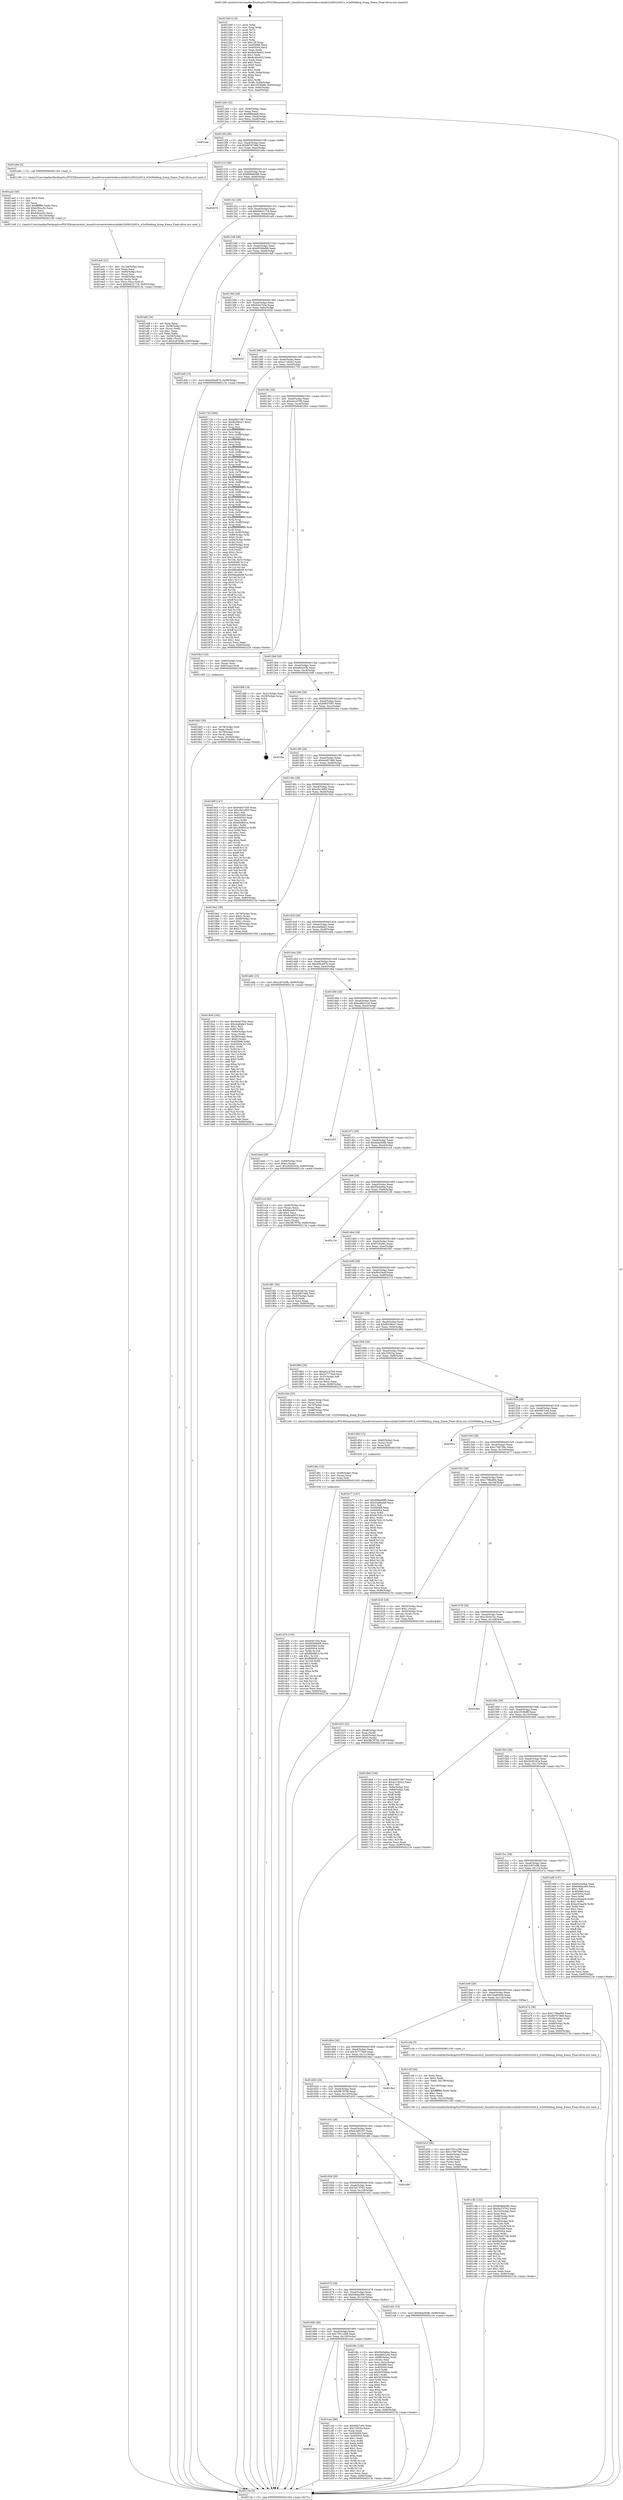 digraph "0x401260" {
  label = "0x401260 (/mnt/c/Users/mathe/Desktop/tcc/POCII/binaries/extr_linuxdriversnetwirelessralinkrt2x00rt2x00.h_rt2x00debug_dump_frame_Final-ollvm.out::main(0))"
  labelloc = "t"
  node[shape=record]

  Entry [label="",width=0.3,height=0.3,shape=circle,fillcolor=black,style=filled]
  "0x4012d4" [label="{
     0x4012d4 [32]\l
     | [instrs]\l
     &nbsp;&nbsp;0x4012d4 \<+6\>: mov -0x90(%rbp),%eax\l
     &nbsp;&nbsp;0x4012da \<+2\>: mov %eax,%ecx\l
     &nbsp;&nbsp;0x4012dc \<+6\>: sub $0x8f8edddf,%ecx\l
     &nbsp;&nbsp;0x4012e2 \<+6\>: mov %eax,-0xa4(%rbp)\l
     &nbsp;&nbsp;0x4012e8 \<+6\>: mov %ecx,-0xa8(%rbp)\l
     &nbsp;&nbsp;0x4012ee \<+6\>: je 0000000000401eae \<main+0xc4e\>\l
  }"]
  "0x401eae" [label="{
     0x401eae\l
  }", style=dashed]
  "0x4012f4" [label="{
     0x4012f4 [28]\l
     | [instrs]\l
     &nbsp;&nbsp;0x4012f4 \<+5\>: jmp 00000000004012f9 \<main+0x99\>\l
     &nbsp;&nbsp;0x4012f9 \<+6\>: mov -0xa4(%rbp),%eax\l
     &nbsp;&nbsp;0x4012ff \<+5\>: sub $0x90767d69,%eax\l
     &nbsp;&nbsp;0x401304 \<+6\>: mov %eax,-0xac(%rbp)\l
     &nbsp;&nbsp;0x40130a \<+6\>: je 0000000000401a9e \<main+0x83e\>\l
  }"]
  Exit [label="",width=0.3,height=0.3,shape=circle,fillcolor=black,style=filled,peripheries=2]
  "0x401a9e" [label="{
     0x401a9e [5]\l
     | [instrs]\l
     &nbsp;&nbsp;0x401a9e \<+5\>: call 0000000000401160 \<next_i\>\l
     | [calls]\l
     &nbsp;&nbsp;0x401160 \{1\} (/mnt/c/Users/mathe/Desktop/tcc/POCII/binaries/extr_linuxdriversnetwirelessralinkrt2x00rt2x00.h_rt2x00debug_dump_frame_Final-ollvm.out::next_i)\l
  }"]
  "0x401310" [label="{
     0x401310 [28]\l
     | [instrs]\l
     &nbsp;&nbsp;0x401310 \<+5\>: jmp 0000000000401315 \<main+0xb5\>\l
     &nbsp;&nbsp;0x401315 \<+6\>: mov -0xa4(%rbp),%eax\l
     &nbsp;&nbsp;0x40131b \<+5\>: sub $0x908e6089,%eax\l
     &nbsp;&nbsp;0x401320 \<+6\>: mov %eax,-0xb0(%rbp)\l
     &nbsp;&nbsp;0x401326 \<+6\>: je 0000000000402076 \<main+0xe16\>\l
  }"]
  "0x401d7b" [label="{
     0x401d7b [100]\l
     | [instrs]\l
     &nbsp;&nbsp;0x401d7b \<+5\>: mov $0x65b7c64,%esi\l
     &nbsp;&nbsp;0x401d80 \<+5\>: mov $0x95566d06,%ecx\l
     &nbsp;&nbsp;0x401d85 \<+8\>: mov 0x405068,%r8d\l
     &nbsp;&nbsp;0x401d8d \<+8\>: mov 0x405054,%r9d\l
     &nbsp;&nbsp;0x401d95 \<+3\>: mov %r8d,%r10d\l
     &nbsp;&nbsp;0x401d98 \<+7\>: sub $0xf6668f1a,%r10d\l
     &nbsp;&nbsp;0x401d9f \<+4\>: sub $0x1,%r10d\l
     &nbsp;&nbsp;0x401da3 \<+7\>: add $0xf6668f1a,%r10d\l
     &nbsp;&nbsp;0x401daa \<+4\>: imul %r10d,%r8d\l
     &nbsp;&nbsp;0x401dae \<+4\>: and $0x1,%r8d\l
     &nbsp;&nbsp;0x401db2 \<+4\>: cmp $0x0,%r8d\l
     &nbsp;&nbsp;0x401db6 \<+4\>: sete %r11b\l
     &nbsp;&nbsp;0x401dba \<+4\>: cmp $0xa,%r9d\l
     &nbsp;&nbsp;0x401dbe \<+3\>: setl %bl\l
     &nbsp;&nbsp;0x401dc1 \<+3\>: mov %r11b,%r14b\l
     &nbsp;&nbsp;0x401dc4 \<+3\>: and %bl,%r14b\l
     &nbsp;&nbsp;0x401dc7 \<+3\>: xor %bl,%r11b\l
     &nbsp;&nbsp;0x401dca \<+3\>: or %r11b,%r14b\l
     &nbsp;&nbsp;0x401dcd \<+4\>: test $0x1,%r14b\l
     &nbsp;&nbsp;0x401dd1 \<+3\>: cmovne %ecx,%esi\l
     &nbsp;&nbsp;0x401dd4 \<+6\>: mov %esi,-0x90(%rbp)\l
     &nbsp;&nbsp;0x401dda \<+5\>: jmp 000000000040213e \<main+0xede\>\l
  }"]
  "0x402076" [label="{
     0x402076\l
  }", style=dashed]
  "0x40132c" [label="{
     0x40132c [28]\l
     | [instrs]\l
     &nbsp;&nbsp;0x40132c \<+5\>: jmp 0000000000401331 \<main+0xd1\>\l
     &nbsp;&nbsp;0x401331 \<+6\>: mov -0xa4(%rbp),%eax\l
     &nbsp;&nbsp;0x401337 \<+5\>: sub $0x94631716,%eax\l
     &nbsp;&nbsp;0x40133c \<+6\>: mov %eax,-0xb4(%rbp)\l
     &nbsp;&nbsp;0x401342 \<+6\>: je 0000000000401af4 \<main+0x894\>\l
  }"]
  "0x401d6c" [label="{
     0x401d6c [15]\l
     | [instrs]\l
     &nbsp;&nbsp;0x401d6c \<+4\>: mov -0x48(%rbp),%rax\l
     &nbsp;&nbsp;0x401d70 \<+3\>: mov (%rax),%rax\l
     &nbsp;&nbsp;0x401d73 \<+3\>: mov %rax,%rdi\l
     &nbsp;&nbsp;0x401d76 \<+5\>: call 0000000000401030 \<free@plt\>\l
     | [calls]\l
     &nbsp;&nbsp;0x401030 \{1\} (unknown)\l
  }"]
  "0x401af4" [label="{
     0x401af4 [34]\l
     | [instrs]\l
     &nbsp;&nbsp;0x401af4 \<+2\>: xor %eax,%eax\l
     &nbsp;&nbsp;0x401af6 \<+4\>: mov -0x58(%rbp),%rcx\l
     &nbsp;&nbsp;0x401afa \<+2\>: mov (%rcx),%edx\l
     &nbsp;&nbsp;0x401afc \<+3\>: sub $0x1,%eax\l
     &nbsp;&nbsp;0x401aff \<+2\>: sub %eax,%edx\l
     &nbsp;&nbsp;0x401b01 \<+4\>: mov -0x58(%rbp),%rcx\l
     &nbsp;&nbsp;0x401b05 \<+2\>: mov %edx,(%rcx)\l
     &nbsp;&nbsp;0x401b07 \<+10\>: movl $0x2c87e5fb,-0x90(%rbp)\l
     &nbsp;&nbsp;0x401b11 \<+5\>: jmp 000000000040213e \<main+0xede\>\l
  }"]
  "0x401348" [label="{
     0x401348 [28]\l
     | [instrs]\l
     &nbsp;&nbsp;0x401348 \<+5\>: jmp 000000000040134d \<main+0xed\>\l
     &nbsp;&nbsp;0x40134d \<+6\>: mov -0xa4(%rbp),%eax\l
     &nbsp;&nbsp;0x401353 \<+5\>: sub $0x95566d06,%eax\l
     &nbsp;&nbsp;0x401358 \<+6\>: mov %eax,-0xb8(%rbp)\l
     &nbsp;&nbsp;0x40135e \<+6\>: je 0000000000401ddf \<main+0xb7f\>\l
  }"]
  "0x401d5d" [label="{
     0x401d5d [15]\l
     | [instrs]\l
     &nbsp;&nbsp;0x401d5d \<+4\>: mov -0x60(%rbp),%rax\l
     &nbsp;&nbsp;0x401d61 \<+3\>: mov (%rax),%rax\l
     &nbsp;&nbsp;0x401d64 \<+3\>: mov %rax,%rdi\l
     &nbsp;&nbsp;0x401d67 \<+5\>: call 0000000000401030 \<free@plt\>\l
     | [calls]\l
     &nbsp;&nbsp;0x401030 \{1\} (unknown)\l
  }"]
  "0x401ddf" [label="{
     0x401ddf [15]\l
     | [instrs]\l
     &nbsp;&nbsp;0x401ddf \<+10\>: movl $0xe09ce87b,-0x90(%rbp)\l
     &nbsp;&nbsp;0x401de9 \<+5\>: jmp 000000000040213e \<main+0xede\>\l
  }"]
  "0x401364" [label="{
     0x401364 [28]\l
     | [instrs]\l
     &nbsp;&nbsp;0x401364 \<+5\>: jmp 0000000000401369 \<main+0x109\>\l
     &nbsp;&nbsp;0x401369 \<+6\>: mov -0xa4(%rbp),%eax\l
     &nbsp;&nbsp;0x40136f \<+5\>: sub $0x9cbe703e,%eax\l
     &nbsp;&nbsp;0x401374 \<+6\>: mov %eax,-0xbc(%rbp)\l
     &nbsp;&nbsp;0x40137a \<+6\>: je 000000000040202f \<main+0xdcf\>\l
  }"]
  "0x4016ac" [label="{
     0x4016ac\l
  }", style=dashed]
  "0x40202f" [label="{
     0x40202f\l
  }", style=dashed]
  "0x401380" [label="{
     0x401380 [28]\l
     | [instrs]\l
     &nbsp;&nbsp;0x401380 \<+5\>: jmp 0000000000401385 \<main+0x125\>\l
     &nbsp;&nbsp;0x401385 \<+6\>: mov -0xa4(%rbp),%eax\l
     &nbsp;&nbsp;0x40138b \<+5\>: sub $0xa114f2a2,%eax\l
     &nbsp;&nbsp;0x401390 \<+6\>: mov %eax,-0xc0(%rbp)\l
     &nbsp;&nbsp;0x401396 \<+6\>: je 0000000000401720 \<main+0x4c0\>\l
  }"]
  "0x401cee" [label="{
     0x401cee [86]\l
     | [instrs]\l
     &nbsp;&nbsp;0x401cee \<+5\>: mov $0x65b7c64,%eax\l
     &nbsp;&nbsp;0x401cf3 \<+5\>: mov $0x75925a,%ecx\l
     &nbsp;&nbsp;0x401cf8 \<+2\>: xor %edx,%edx\l
     &nbsp;&nbsp;0x401cfa \<+7\>: mov 0x405068,%esi\l
     &nbsp;&nbsp;0x401d01 \<+7\>: mov 0x405054,%edi\l
     &nbsp;&nbsp;0x401d08 \<+3\>: sub $0x1,%edx\l
     &nbsp;&nbsp;0x401d0b \<+3\>: mov %esi,%r8d\l
     &nbsp;&nbsp;0x401d0e \<+3\>: add %edx,%r8d\l
     &nbsp;&nbsp;0x401d11 \<+4\>: imul %r8d,%esi\l
     &nbsp;&nbsp;0x401d15 \<+3\>: and $0x1,%esi\l
     &nbsp;&nbsp;0x401d18 \<+3\>: cmp $0x0,%esi\l
     &nbsp;&nbsp;0x401d1b \<+4\>: sete %r9b\l
     &nbsp;&nbsp;0x401d1f \<+3\>: cmp $0xa,%edi\l
     &nbsp;&nbsp;0x401d22 \<+4\>: setl %r10b\l
     &nbsp;&nbsp;0x401d26 \<+3\>: mov %r9b,%r11b\l
     &nbsp;&nbsp;0x401d29 \<+3\>: and %r10b,%r11b\l
     &nbsp;&nbsp;0x401d2c \<+3\>: xor %r10b,%r9b\l
     &nbsp;&nbsp;0x401d2f \<+3\>: or %r9b,%r11b\l
     &nbsp;&nbsp;0x401d32 \<+4\>: test $0x1,%r11b\l
     &nbsp;&nbsp;0x401d36 \<+3\>: cmovne %ecx,%eax\l
     &nbsp;&nbsp;0x401d39 \<+6\>: mov %eax,-0x90(%rbp)\l
     &nbsp;&nbsp;0x401d3f \<+5\>: jmp 000000000040213e \<main+0xede\>\l
  }"]
  "0x401720" [label="{
     0x401720 [356]\l
     | [instrs]\l
     &nbsp;&nbsp;0x401720 \<+5\>: mov $0xb8837087,%eax\l
     &nbsp;&nbsp;0x401725 \<+5\>: mov $0xfb209ce7,%ecx\l
     &nbsp;&nbsp;0x40172a \<+2\>: mov $0x1,%dl\l
     &nbsp;&nbsp;0x40172c \<+3\>: mov %rsp,%rsi\l
     &nbsp;&nbsp;0x40172f \<+4\>: add $0xfffffffffffffff0,%rsi\l
     &nbsp;&nbsp;0x401733 \<+3\>: mov %rsi,%rsp\l
     &nbsp;&nbsp;0x401736 \<+7\>: mov %rsi,-0x88(%rbp)\l
     &nbsp;&nbsp;0x40173d \<+3\>: mov %rsp,%rsi\l
     &nbsp;&nbsp;0x401740 \<+4\>: add $0xfffffffffffffff0,%rsi\l
     &nbsp;&nbsp;0x401744 \<+3\>: mov %rsi,%rsp\l
     &nbsp;&nbsp;0x401747 \<+3\>: mov %rsp,%rdi\l
     &nbsp;&nbsp;0x40174a \<+4\>: add $0xfffffffffffffff0,%rdi\l
     &nbsp;&nbsp;0x40174e \<+3\>: mov %rdi,%rsp\l
     &nbsp;&nbsp;0x401751 \<+4\>: mov %rdi,-0x80(%rbp)\l
     &nbsp;&nbsp;0x401755 \<+3\>: mov %rsp,%rdi\l
     &nbsp;&nbsp;0x401758 \<+4\>: add $0xfffffffffffffff0,%rdi\l
     &nbsp;&nbsp;0x40175c \<+3\>: mov %rdi,%rsp\l
     &nbsp;&nbsp;0x40175f \<+4\>: mov %rdi,-0x78(%rbp)\l
     &nbsp;&nbsp;0x401763 \<+3\>: mov %rsp,%rdi\l
     &nbsp;&nbsp;0x401766 \<+4\>: add $0xfffffffffffffff0,%rdi\l
     &nbsp;&nbsp;0x40176a \<+3\>: mov %rdi,%rsp\l
     &nbsp;&nbsp;0x40176d \<+4\>: mov %rdi,-0x70(%rbp)\l
     &nbsp;&nbsp;0x401771 \<+3\>: mov %rsp,%rdi\l
     &nbsp;&nbsp;0x401774 \<+4\>: add $0xfffffffffffffff0,%rdi\l
     &nbsp;&nbsp;0x401778 \<+3\>: mov %rdi,%rsp\l
     &nbsp;&nbsp;0x40177b \<+4\>: mov %rdi,-0x68(%rbp)\l
     &nbsp;&nbsp;0x40177f \<+3\>: mov %rsp,%rdi\l
     &nbsp;&nbsp;0x401782 \<+4\>: add $0xfffffffffffffff0,%rdi\l
     &nbsp;&nbsp;0x401786 \<+3\>: mov %rdi,%rsp\l
     &nbsp;&nbsp;0x401789 \<+4\>: mov %rdi,-0x60(%rbp)\l
     &nbsp;&nbsp;0x40178d \<+3\>: mov %rsp,%rdi\l
     &nbsp;&nbsp;0x401790 \<+4\>: add $0xfffffffffffffff0,%rdi\l
     &nbsp;&nbsp;0x401794 \<+3\>: mov %rdi,%rsp\l
     &nbsp;&nbsp;0x401797 \<+4\>: mov %rdi,-0x58(%rbp)\l
     &nbsp;&nbsp;0x40179b \<+3\>: mov %rsp,%rdi\l
     &nbsp;&nbsp;0x40179e \<+4\>: add $0xfffffffffffffff0,%rdi\l
     &nbsp;&nbsp;0x4017a2 \<+3\>: mov %rdi,%rsp\l
     &nbsp;&nbsp;0x4017a5 \<+4\>: mov %rdi,-0x50(%rbp)\l
     &nbsp;&nbsp;0x4017a9 \<+3\>: mov %rsp,%rdi\l
     &nbsp;&nbsp;0x4017ac \<+4\>: add $0xfffffffffffffff0,%rdi\l
     &nbsp;&nbsp;0x4017b0 \<+3\>: mov %rdi,%rsp\l
     &nbsp;&nbsp;0x4017b3 \<+4\>: mov %rdi,-0x48(%rbp)\l
     &nbsp;&nbsp;0x4017b7 \<+3\>: mov %rsp,%rdi\l
     &nbsp;&nbsp;0x4017ba \<+4\>: add $0xfffffffffffffff0,%rdi\l
     &nbsp;&nbsp;0x4017be \<+3\>: mov %rdi,%rsp\l
     &nbsp;&nbsp;0x4017c1 \<+4\>: mov %rdi,-0x40(%rbp)\l
     &nbsp;&nbsp;0x4017c5 \<+7\>: mov -0x88(%rbp),%rdi\l
     &nbsp;&nbsp;0x4017cc \<+6\>: movl $0x0,(%rdi)\l
     &nbsp;&nbsp;0x4017d2 \<+7\>: mov -0x94(%rbp),%r8d\l
     &nbsp;&nbsp;0x4017d9 \<+3\>: mov %r8d,(%rsi)\l
     &nbsp;&nbsp;0x4017dc \<+4\>: mov -0x80(%rbp),%rdi\l
     &nbsp;&nbsp;0x4017e0 \<+7\>: mov -0xa0(%rbp),%r9\l
     &nbsp;&nbsp;0x4017e7 \<+3\>: mov %r9,(%rdi)\l
     &nbsp;&nbsp;0x4017ea \<+3\>: cmpl $0x2,(%rsi)\l
     &nbsp;&nbsp;0x4017ed \<+4\>: setne %r10b\l
     &nbsp;&nbsp;0x4017f1 \<+4\>: and $0x1,%r10b\l
     &nbsp;&nbsp;0x4017f5 \<+4\>: mov %r10b,-0x31(%rbp)\l
     &nbsp;&nbsp;0x4017f9 \<+8\>: mov 0x405068,%r11d\l
     &nbsp;&nbsp;0x401801 \<+7\>: mov 0x405054,%ebx\l
     &nbsp;&nbsp;0x401808 \<+3\>: mov %r11d,%r14d\l
     &nbsp;&nbsp;0x40180b \<+7\>: sub $0x9dba8b09,%r14d\l
     &nbsp;&nbsp;0x401812 \<+4\>: sub $0x1,%r14d\l
     &nbsp;&nbsp;0x401816 \<+7\>: add $0x9dba8b09,%r14d\l
     &nbsp;&nbsp;0x40181d \<+4\>: imul %r14d,%r11d\l
     &nbsp;&nbsp;0x401821 \<+4\>: and $0x1,%r11d\l
     &nbsp;&nbsp;0x401825 \<+4\>: cmp $0x0,%r11d\l
     &nbsp;&nbsp;0x401829 \<+4\>: sete %r10b\l
     &nbsp;&nbsp;0x40182d \<+3\>: cmp $0xa,%ebx\l
     &nbsp;&nbsp;0x401830 \<+4\>: setl %r15b\l
     &nbsp;&nbsp;0x401834 \<+3\>: mov %r10b,%r12b\l
     &nbsp;&nbsp;0x401837 \<+4\>: xor $0xff,%r12b\l
     &nbsp;&nbsp;0x40183b \<+3\>: mov %r15b,%r13b\l
     &nbsp;&nbsp;0x40183e \<+4\>: xor $0xff,%r13b\l
     &nbsp;&nbsp;0x401842 \<+3\>: xor $0x1,%dl\l
     &nbsp;&nbsp;0x401845 \<+3\>: mov %r12b,%sil\l
     &nbsp;&nbsp;0x401848 \<+4\>: and $0xff,%sil\l
     &nbsp;&nbsp;0x40184c \<+3\>: and %dl,%r10b\l
     &nbsp;&nbsp;0x40184f \<+3\>: mov %r13b,%dil\l
     &nbsp;&nbsp;0x401852 \<+4\>: and $0xff,%dil\l
     &nbsp;&nbsp;0x401856 \<+3\>: and %dl,%r15b\l
     &nbsp;&nbsp;0x401859 \<+3\>: or %r10b,%sil\l
     &nbsp;&nbsp;0x40185c \<+3\>: or %r15b,%dil\l
     &nbsp;&nbsp;0x40185f \<+3\>: xor %dil,%sil\l
     &nbsp;&nbsp;0x401862 \<+3\>: or %r13b,%r12b\l
     &nbsp;&nbsp;0x401865 \<+4\>: xor $0xff,%r12b\l
     &nbsp;&nbsp;0x401869 \<+3\>: or $0x1,%dl\l
     &nbsp;&nbsp;0x40186c \<+3\>: and %dl,%r12b\l
     &nbsp;&nbsp;0x40186f \<+3\>: or %r12b,%sil\l
     &nbsp;&nbsp;0x401872 \<+4\>: test $0x1,%sil\l
     &nbsp;&nbsp;0x401876 \<+3\>: cmovne %ecx,%eax\l
     &nbsp;&nbsp;0x401879 \<+6\>: mov %eax,-0x90(%rbp)\l
     &nbsp;&nbsp;0x40187f \<+5\>: jmp 000000000040213e \<main+0xede\>\l
  }"]
  "0x40139c" [label="{
     0x40139c [28]\l
     | [instrs]\l
     &nbsp;&nbsp;0x40139c \<+5\>: jmp 00000000004013a1 \<main+0x141\>\l
     &nbsp;&nbsp;0x4013a1 \<+6\>: mov -0xa4(%rbp),%eax\l
     &nbsp;&nbsp;0x4013a7 \<+5\>: sub $0xa4cc4790,%eax\l
     &nbsp;&nbsp;0x4013ac \<+6\>: mov %eax,-0xc4(%rbp)\l
     &nbsp;&nbsp;0x4013b2 \<+6\>: je 00000000004018c3 \<main+0x663\>\l
  }"]
  "0x401690" [label="{
     0x401690 [28]\l
     | [instrs]\l
     &nbsp;&nbsp;0x401690 \<+5\>: jmp 0000000000401695 \<main+0x435\>\l
     &nbsp;&nbsp;0x401695 \<+6\>: mov -0xa4(%rbp),%eax\l
     &nbsp;&nbsp;0x40169b \<+5\>: sub $0x7051c268,%eax\l
     &nbsp;&nbsp;0x4016a0 \<+6\>: mov %eax,-0x130(%rbp)\l
     &nbsp;&nbsp;0x4016a6 \<+6\>: je 0000000000401cee \<main+0xa8e\>\l
  }"]
  "0x4018c3" [label="{
     0x4018c3 [16]\l
     | [instrs]\l
     &nbsp;&nbsp;0x4018c3 \<+4\>: mov -0x80(%rbp),%rax\l
     &nbsp;&nbsp;0x4018c7 \<+3\>: mov (%rax),%rax\l
     &nbsp;&nbsp;0x4018ca \<+4\>: mov 0x8(%rax),%rdi\l
     &nbsp;&nbsp;0x4018ce \<+5\>: call 0000000000401060 \<atoi@plt\>\l
     | [calls]\l
     &nbsp;&nbsp;0x401060 \{1\} (unknown)\l
  }"]
  "0x4013b8" [label="{
     0x4013b8 [28]\l
     | [instrs]\l
     &nbsp;&nbsp;0x4013b8 \<+5\>: jmp 00000000004013bd \<main+0x15d\>\l
     &nbsp;&nbsp;0x4013bd \<+6\>: mov -0xa4(%rbp),%eax\l
     &nbsp;&nbsp;0x4013c3 \<+5\>: sub $0xafe02c3b,%eax\l
     &nbsp;&nbsp;0x4013c8 \<+6\>: mov %eax,-0xc8(%rbp)\l
     &nbsp;&nbsp;0x4013ce \<+6\>: je 0000000000401fd8 \<main+0xd78\>\l
  }"]
  "0x401f6c" [label="{
     0x401f6c [108]\l
     | [instrs]\l
     &nbsp;&nbsp;0x401f6c \<+5\>: mov $0xf5e5a9ea,%eax\l
     &nbsp;&nbsp;0x401f71 \<+5\>: mov $0xafe02c3b,%ecx\l
     &nbsp;&nbsp;0x401f76 \<+7\>: mov -0x88(%rbp),%rdx\l
     &nbsp;&nbsp;0x401f7d \<+2\>: mov (%rdx),%esi\l
     &nbsp;&nbsp;0x401f7f \<+3\>: mov %esi,-0x2c(%rbp)\l
     &nbsp;&nbsp;0x401f82 \<+7\>: mov 0x405068,%esi\l
     &nbsp;&nbsp;0x401f89 \<+7\>: mov 0x405054,%edi\l
     &nbsp;&nbsp;0x401f90 \<+3\>: mov %esi,%r8d\l
     &nbsp;&nbsp;0x401f93 \<+7\>: sub $0x503300da,%r8d\l
     &nbsp;&nbsp;0x401f9a \<+4\>: sub $0x1,%r8d\l
     &nbsp;&nbsp;0x401f9e \<+7\>: add $0x503300da,%r8d\l
     &nbsp;&nbsp;0x401fa5 \<+4\>: imul %r8d,%esi\l
     &nbsp;&nbsp;0x401fa9 \<+3\>: and $0x1,%esi\l
     &nbsp;&nbsp;0x401fac \<+3\>: cmp $0x0,%esi\l
     &nbsp;&nbsp;0x401faf \<+4\>: sete %r9b\l
     &nbsp;&nbsp;0x401fb3 \<+3\>: cmp $0xa,%edi\l
     &nbsp;&nbsp;0x401fb6 \<+4\>: setl %r10b\l
     &nbsp;&nbsp;0x401fba \<+3\>: mov %r9b,%r11b\l
     &nbsp;&nbsp;0x401fbd \<+3\>: and %r10b,%r11b\l
     &nbsp;&nbsp;0x401fc0 \<+3\>: xor %r10b,%r9b\l
     &nbsp;&nbsp;0x401fc3 \<+3\>: or %r9b,%r11b\l
     &nbsp;&nbsp;0x401fc6 \<+4\>: test $0x1,%r11b\l
     &nbsp;&nbsp;0x401fca \<+3\>: cmovne %ecx,%eax\l
     &nbsp;&nbsp;0x401fcd \<+6\>: mov %eax,-0x90(%rbp)\l
     &nbsp;&nbsp;0x401fd3 \<+5\>: jmp 000000000040213e \<main+0xede\>\l
  }"]
  "0x401fd8" [label="{
     0x401fd8 [18]\l
     | [instrs]\l
     &nbsp;&nbsp;0x401fd8 \<+3\>: mov -0x2c(%rbp),%eax\l
     &nbsp;&nbsp;0x401fdb \<+4\>: lea -0x28(%rbp),%rsp\l
     &nbsp;&nbsp;0x401fdf \<+1\>: pop %rbx\l
     &nbsp;&nbsp;0x401fe0 \<+2\>: pop %r12\l
     &nbsp;&nbsp;0x401fe2 \<+2\>: pop %r13\l
     &nbsp;&nbsp;0x401fe4 \<+2\>: pop %r14\l
     &nbsp;&nbsp;0x401fe6 \<+2\>: pop %r15\l
     &nbsp;&nbsp;0x401fe8 \<+1\>: pop %rbp\l
     &nbsp;&nbsp;0x401fe9 \<+1\>: ret\l
  }"]
  "0x4013d4" [label="{
     0x4013d4 [28]\l
     | [instrs]\l
     &nbsp;&nbsp;0x4013d4 \<+5\>: jmp 00000000004013d9 \<main+0x179\>\l
     &nbsp;&nbsp;0x4013d9 \<+6\>: mov -0xa4(%rbp),%eax\l
     &nbsp;&nbsp;0x4013df \<+5\>: sub $0xb8837087,%eax\l
     &nbsp;&nbsp;0x4013e4 \<+6\>: mov %eax,-0xcc(%rbp)\l
     &nbsp;&nbsp;0x4013ea \<+6\>: je 0000000000401fea \<main+0xd8a\>\l
  }"]
  "0x401674" [label="{
     0x401674 [28]\l
     | [instrs]\l
     &nbsp;&nbsp;0x401674 \<+5\>: jmp 0000000000401679 \<main+0x419\>\l
     &nbsp;&nbsp;0x401679 \<+6\>: mov -0xa4(%rbp),%eax\l
     &nbsp;&nbsp;0x40167f \<+5\>: sub $0x64bba360,%eax\l
     &nbsp;&nbsp;0x401684 \<+6\>: mov %eax,-0x12c(%rbp)\l
     &nbsp;&nbsp;0x40168a \<+6\>: je 0000000000401f6c \<main+0xd0c\>\l
  }"]
  "0x401fea" [label="{
     0x401fea\l
  }", style=dashed]
  "0x4013f0" [label="{
     0x4013f0 [28]\l
     | [instrs]\l
     &nbsp;&nbsp;0x4013f0 \<+5\>: jmp 00000000004013f5 \<main+0x195\>\l
     &nbsp;&nbsp;0x4013f5 \<+6\>: mov -0xa4(%rbp),%eax\l
     &nbsp;&nbsp;0x4013fb \<+5\>: sub $0xbdd07486,%eax\l
     &nbsp;&nbsp;0x401400 \<+6\>: mov %eax,-0xd0(%rbp)\l
     &nbsp;&nbsp;0x401406 \<+6\>: je 000000000040190f \<main+0x6af\>\l
  }"]
  "0x401cb5" [label="{
     0x401cb5 [15]\l
     | [instrs]\l
     &nbsp;&nbsp;0x401cb5 \<+10\>: movl $0xf4da5b8b,-0x90(%rbp)\l
     &nbsp;&nbsp;0x401cbf \<+5\>: jmp 000000000040213e \<main+0xede\>\l
  }"]
  "0x40190f" [label="{
     0x40190f [147]\l
     | [instrs]\l
     &nbsp;&nbsp;0x40190f \<+5\>: mov $0x9cbe703e,%eax\l
     &nbsp;&nbsp;0x401914 \<+5\>: mov $0xc5e14f50,%ecx\l
     &nbsp;&nbsp;0x401919 \<+2\>: mov $0x1,%dl\l
     &nbsp;&nbsp;0x40191b \<+7\>: mov 0x405068,%esi\l
     &nbsp;&nbsp;0x401922 \<+7\>: mov 0x405054,%edi\l
     &nbsp;&nbsp;0x401929 \<+3\>: mov %esi,%r8d\l
     &nbsp;&nbsp;0x40192c \<+7\>: sub $0xc6fd841e,%r8d\l
     &nbsp;&nbsp;0x401933 \<+4\>: sub $0x1,%r8d\l
     &nbsp;&nbsp;0x401937 \<+7\>: add $0xc6fd841e,%r8d\l
     &nbsp;&nbsp;0x40193e \<+4\>: imul %r8d,%esi\l
     &nbsp;&nbsp;0x401942 \<+3\>: and $0x1,%esi\l
     &nbsp;&nbsp;0x401945 \<+3\>: cmp $0x0,%esi\l
     &nbsp;&nbsp;0x401948 \<+4\>: sete %r9b\l
     &nbsp;&nbsp;0x40194c \<+3\>: cmp $0xa,%edi\l
     &nbsp;&nbsp;0x40194f \<+4\>: setl %r10b\l
     &nbsp;&nbsp;0x401953 \<+3\>: mov %r9b,%r11b\l
     &nbsp;&nbsp;0x401956 \<+4\>: xor $0xff,%r11b\l
     &nbsp;&nbsp;0x40195a \<+3\>: mov %r10b,%bl\l
     &nbsp;&nbsp;0x40195d \<+3\>: xor $0xff,%bl\l
     &nbsp;&nbsp;0x401960 \<+3\>: xor $0x1,%dl\l
     &nbsp;&nbsp;0x401963 \<+3\>: mov %r11b,%r14b\l
     &nbsp;&nbsp;0x401966 \<+4\>: and $0xff,%r14b\l
     &nbsp;&nbsp;0x40196a \<+3\>: and %dl,%r9b\l
     &nbsp;&nbsp;0x40196d \<+3\>: mov %bl,%r15b\l
     &nbsp;&nbsp;0x401970 \<+4\>: and $0xff,%r15b\l
     &nbsp;&nbsp;0x401974 \<+3\>: and %dl,%r10b\l
     &nbsp;&nbsp;0x401977 \<+3\>: or %r9b,%r14b\l
     &nbsp;&nbsp;0x40197a \<+3\>: or %r10b,%r15b\l
     &nbsp;&nbsp;0x40197d \<+3\>: xor %r15b,%r14b\l
     &nbsp;&nbsp;0x401980 \<+3\>: or %bl,%r11b\l
     &nbsp;&nbsp;0x401983 \<+4\>: xor $0xff,%r11b\l
     &nbsp;&nbsp;0x401987 \<+3\>: or $0x1,%dl\l
     &nbsp;&nbsp;0x40198a \<+3\>: and %dl,%r11b\l
     &nbsp;&nbsp;0x40198d \<+3\>: or %r11b,%r14b\l
     &nbsp;&nbsp;0x401990 \<+4\>: test $0x1,%r14b\l
     &nbsp;&nbsp;0x401994 \<+3\>: cmovne %ecx,%eax\l
     &nbsp;&nbsp;0x401997 \<+6\>: mov %eax,-0x90(%rbp)\l
     &nbsp;&nbsp;0x40199d \<+5\>: jmp 000000000040213e \<main+0xede\>\l
  }"]
  "0x40140c" [label="{
     0x40140c [28]\l
     | [instrs]\l
     &nbsp;&nbsp;0x40140c \<+5\>: jmp 0000000000401411 \<main+0x1b1\>\l
     &nbsp;&nbsp;0x401411 \<+6\>: mov -0xa4(%rbp),%eax\l
     &nbsp;&nbsp;0x401417 \<+5\>: sub $0xc5e14f50,%eax\l
     &nbsp;&nbsp;0x40141c \<+6\>: mov %eax,-0xd4(%rbp)\l
     &nbsp;&nbsp;0x401422 \<+6\>: je 00000000004019a2 \<main+0x742\>\l
  }"]
  "0x401658" [label="{
     0x401658 [28]\l
     | [instrs]\l
     &nbsp;&nbsp;0x401658 \<+5\>: jmp 000000000040165d \<main+0x3fd\>\l
     &nbsp;&nbsp;0x40165d \<+6\>: mov -0xa4(%rbp),%eax\l
     &nbsp;&nbsp;0x401663 \<+5\>: sub $0x5a27f763,%eax\l
     &nbsp;&nbsp;0x401668 \<+6\>: mov %eax,-0x128(%rbp)\l
     &nbsp;&nbsp;0x40166e \<+6\>: je 0000000000401cb5 \<main+0xa55\>\l
  }"]
  "0x4019a2" [label="{
     0x4019a2 [39]\l
     | [instrs]\l
     &nbsp;&nbsp;0x4019a2 \<+4\>: mov -0x70(%rbp),%rax\l
     &nbsp;&nbsp;0x4019a6 \<+6\>: movl $0x0,(%rax)\l
     &nbsp;&nbsp;0x4019ac \<+4\>: mov -0x68(%rbp),%rax\l
     &nbsp;&nbsp;0x4019b0 \<+6\>: movl $0x1,(%rax)\l
     &nbsp;&nbsp;0x4019b6 \<+4\>: mov -0x68(%rbp),%rax\l
     &nbsp;&nbsp;0x4019ba \<+3\>: movslq (%rax),%rax\l
     &nbsp;&nbsp;0x4019bd \<+4\>: shl $0x2,%rax\l
     &nbsp;&nbsp;0x4019c1 \<+3\>: mov %rax,%rdi\l
     &nbsp;&nbsp;0x4019c4 \<+5\>: call 0000000000401050 \<malloc@plt\>\l
     | [calls]\l
     &nbsp;&nbsp;0x401050 \{1\} (unknown)\l
  }"]
  "0x401428" [label="{
     0x401428 [28]\l
     | [instrs]\l
     &nbsp;&nbsp;0x401428 \<+5\>: jmp 000000000040142d \<main+0x1cd\>\l
     &nbsp;&nbsp;0x40142d \<+6\>: mov -0xa4(%rbp),%eax\l
     &nbsp;&nbsp;0x401433 \<+5\>: sub $0xcba9afa3,%eax\l
     &nbsp;&nbsp;0x401438 \<+6\>: mov %eax,-0xd8(%rbp)\l
     &nbsp;&nbsp;0x40143e \<+6\>: je 0000000000401a6b \<main+0x80b\>\l
  }"]
  "0x401dfd" [label="{
     0x401dfd\l
  }", style=dashed]
  "0x401a6b" [label="{
     0x401a6b [15]\l
     | [instrs]\l
     &nbsp;&nbsp;0x401a6b \<+10\>: movl $0x2c87e5fb,-0x90(%rbp)\l
     &nbsp;&nbsp;0x401a75 \<+5\>: jmp 000000000040213e \<main+0xede\>\l
  }"]
  "0x401444" [label="{
     0x401444 [28]\l
     | [instrs]\l
     &nbsp;&nbsp;0x401444 \<+5\>: jmp 0000000000401449 \<main+0x1e9\>\l
     &nbsp;&nbsp;0x401449 \<+6\>: mov -0xa4(%rbp),%eax\l
     &nbsp;&nbsp;0x40144f \<+5\>: sub $0xe09ce87b,%eax\l
     &nbsp;&nbsp;0x401454 \<+6\>: mov %eax,-0xdc(%rbp)\l
     &nbsp;&nbsp;0x40145a \<+6\>: je 0000000000401ebd \<main+0xc5d\>\l
  }"]
  "0x401c3b" [label="{
     0x401c3b [122]\l
     | [instrs]\l
     &nbsp;&nbsp;0x401c3b \<+5\>: mov $0x908e6089,%ecx\l
     &nbsp;&nbsp;0x401c40 \<+5\>: mov $0x5a27f763,%edx\l
     &nbsp;&nbsp;0x401c45 \<+6\>: mov -0x13c(%rbp),%esi\l
     &nbsp;&nbsp;0x401c4b \<+3\>: imul %eax,%esi\l
     &nbsp;&nbsp;0x401c4e \<+4\>: mov -0x48(%rbp),%rdi\l
     &nbsp;&nbsp;0x401c52 \<+3\>: mov (%rdi),%rdi\l
     &nbsp;&nbsp;0x401c55 \<+4\>: mov -0x40(%rbp),%r8\l
     &nbsp;&nbsp;0x401c59 \<+3\>: movslq (%r8),%r8\l
     &nbsp;&nbsp;0x401c5c \<+4\>: mov %esi,(%rdi,%r8,4)\l
     &nbsp;&nbsp;0x401c60 \<+7\>: mov 0x405068,%eax\l
     &nbsp;&nbsp;0x401c67 \<+7\>: mov 0x405054,%esi\l
     &nbsp;&nbsp;0x401c6e \<+3\>: mov %eax,%r9d\l
     &nbsp;&nbsp;0x401c71 \<+7\>: add $0x60a027d9,%r9d\l
     &nbsp;&nbsp;0x401c78 \<+4\>: sub $0x1,%r9d\l
     &nbsp;&nbsp;0x401c7c \<+7\>: sub $0x60a027d9,%r9d\l
     &nbsp;&nbsp;0x401c83 \<+4\>: imul %r9d,%eax\l
     &nbsp;&nbsp;0x401c87 \<+3\>: and $0x1,%eax\l
     &nbsp;&nbsp;0x401c8a \<+3\>: cmp $0x0,%eax\l
     &nbsp;&nbsp;0x401c8d \<+4\>: sete %r10b\l
     &nbsp;&nbsp;0x401c91 \<+3\>: cmp $0xa,%esi\l
     &nbsp;&nbsp;0x401c94 \<+4\>: setl %r11b\l
     &nbsp;&nbsp;0x401c98 \<+3\>: mov %r10b,%bl\l
     &nbsp;&nbsp;0x401c9b \<+3\>: and %r11b,%bl\l
     &nbsp;&nbsp;0x401c9e \<+3\>: xor %r11b,%r10b\l
     &nbsp;&nbsp;0x401ca1 \<+3\>: or %r10b,%bl\l
     &nbsp;&nbsp;0x401ca4 \<+3\>: test $0x1,%bl\l
     &nbsp;&nbsp;0x401ca7 \<+3\>: cmovne %edx,%ecx\l
     &nbsp;&nbsp;0x401caa \<+6\>: mov %ecx,-0x90(%rbp)\l
     &nbsp;&nbsp;0x401cb0 \<+5\>: jmp 000000000040213e \<main+0xede\>\l
  }"]
  "0x401ebd" [label="{
     0x401ebd [28]\l
     | [instrs]\l
     &nbsp;&nbsp;0x401ebd \<+7\>: mov -0x88(%rbp),%rax\l
     &nbsp;&nbsp;0x401ec4 \<+6\>: movl $0x0,(%rax)\l
     &nbsp;&nbsp;0x401eca \<+10\>: movl $0x2626162a,-0x90(%rbp)\l
     &nbsp;&nbsp;0x401ed4 \<+5\>: jmp 000000000040213e \<main+0xede\>\l
  }"]
  "0x401460" [label="{
     0x401460 [28]\l
     | [instrs]\l
     &nbsp;&nbsp;0x401460 \<+5\>: jmp 0000000000401465 \<main+0x205\>\l
     &nbsp;&nbsp;0x401465 \<+6\>: mov -0xa4(%rbp),%eax\l
     &nbsp;&nbsp;0x40146b \<+5\>: sub $0xe49031cd,%eax\l
     &nbsp;&nbsp;0x401470 \<+6\>: mov %eax,-0xe0(%rbp)\l
     &nbsp;&nbsp;0x401476 \<+6\>: je 0000000000401e53 \<main+0xbf3\>\l
  }"]
  "0x401c0f" [label="{
     0x401c0f [44]\l
     | [instrs]\l
     &nbsp;&nbsp;0x401c0f \<+2\>: xor %ecx,%ecx\l
     &nbsp;&nbsp;0x401c11 \<+5\>: mov $0x2,%edx\l
     &nbsp;&nbsp;0x401c16 \<+6\>: mov %edx,-0x138(%rbp)\l
     &nbsp;&nbsp;0x401c1c \<+1\>: cltd\l
     &nbsp;&nbsp;0x401c1d \<+6\>: mov -0x138(%rbp),%esi\l
     &nbsp;&nbsp;0x401c23 \<+2\>: idiv %esi\l
     &nbsp;&nbsp;0x401c25 \<+6\>: imul $0xfffffffe,%edx,%edx\l
     &nbsp;&nbsp;0x401c2b \<+3\>: sub $0x1,%ecx\l
     &nbsp;&nbsp;0x401c2e \<+2\>: sub %ecx,%edx\l
     &nbsp;&nbsp;0x401c30 \<+6\>: mov %edx,-0x13c(%rbp)\l
     &nbsp;&nbsp;0x401c36 \<+5\>: call 0000000000401160 \<next_i\>\l
     | [calls]\l
     &nbsp;&nbsp;0x401160 \{1\} (/mnt/c/Users/mathe/Desktop/tcc/POCII/binaries/extr_linuxdriversnetwirelessralinkrt2x00rt2x00.h_rt2x00debug_dump_frame_Final-ollvm.out::next_i)\l
  }"]
  "0x401e53" [label="{
     0x401e53\l
  }", style=dashed]
  "0x40147c" [label="{
     0x40147c [28]\l
     | [instrs]\l
     &nbsp;&nbsp;0x40147c \<+5\>: jmp 0000000000401481 \<main+0x221\>\l
     &nbsp;&nbsp;0x401481 \<+6\>: mov -0xa4(%rbp),%eax\l
     &nbsp;&nbsp;0x401487 \<+5\>: sub $0xf4da5b8b,%eax\l
     &nbsp;&nbsp;0x40148c \<+6\>: mov %eax,-0xe4(%rbp)\l
     &nbsp;&nbsp;0x401492 \<+6\>: je 0000000000401cc4 \<main+0xa64\>\l
  }"]
  "0x40163c" [label="{
     0x40163c [28]\l
     | [instrs]\l
     &nbsp;&nbsp;0x40163c \<+5\>: jmp 0000000000401641 \<main+0x3e1\>\l
     &nbsp;&nbsp;0x401641 \<+6\>: mov -0xa4(%rbp),%eax\l
     &nbsp;&nbsp;0x401647 \<+5\>: sub $0x4c385297,%eax\l
     &nbsp;&nbsp;0x40164c \<+6\>: mov %eax,-0x124(%rbp)\l
     &nbsp;&nbsp;0x401652 \<+6\>: je 0000000000401dfd \<main+0xb9d\>\l
  }"]
  "0x401cc4" [label="{
     0x401cc4 [42]\l
     | [instrs]\l
     &nbsp;&nbsp;0x401cc4 \<+4\>: mov -0x40(%rbp),%rax\l
     &nbsp;&nbsp;0x401cc8 \<+2\>: mov (%rax),%ecx\l
     &nbsp;&nbsp;0x401cca \<+6\>: sub $0xfbca0b7f,%ecx\l
     &nbsp;&nbsp;0x401cd0 \<+3\>: add $0x1,%ecx\l
     &nbsp;&nbsp;0x401cd3 \<+6\>: add $0xfbca0b7f,%ecx\l
     &nbsp;&nbsp;0x401cd9 \<+4\>: mov -0x40(%rbp),%rax\l
     &nbsp;&nbsp;0x401cdd \<+2\>: mov %ecx,(%rax)\l
     &nbsp;&nbsp;0x401cdf \<+10\>: movl $0x3fb787fd,-0x90(%rbp)\l
     &nbsp;&nbsp;0x401ce9 \<+5\>: jmp 000000000040213e \<main+0xede\>\l
  }"]
  "0x401498" [label="{
     0x401498 [28]\l
     | [instrs]\l
     &nbsp;&nbsp;0x401498 \<+5\>: jmp 000000000040149d \<main+0x23d\>\l
     &nbsp;&nbsp;0x40149d \<+6\>: mov -0xa4(%rbp),%eax\l
     &nbsp;&nbsp;0x4014a3 \<+5\>: sub $0xf5e5a9ea,%eax\l
     &nbsp;&nbsp;0x4014a8 \<+6\>: mov %eax,-0xe8(%rbp)\l
     &nbsp;&nbsp;0x4014ae \<+6\>: je 0000000000402126 \<main+0xec6\>\l
  }"]
  "0x401b53" [label="{
     0x401b53 [36]\l
     | [instrs]\l
     &nbsp;&nbsp;0x401b53 \<+5\>: mov $0x7051c268,%eax\l
     &nbsp;&nbsp;0x401b58 \<+5\>: mov $0x1766758c,%ecx\l
     &nbsp;&nbsp;0x401b5d \<+4\>: mov -0x40(%rbp),%rdx\l
     &nbsp;&nbsp;0x401b61 \<+2\>: mov (%rdx),%esi\l
     &nbsp;&nbsp;0x401b63 \<+4\>: mov -0x50(%rbp),%rdx\l
     &nbsp;&nbsp;0x401b67 \<+2\>: cmp (%rdx),%esi\l
     &nbsp;&nbsp;0x401b69 \<+3\>: cmovl %ecx,%eax\l
     &nbsp;&nbsp;0x401b6c \<+6\>: mov %eax,-0x90(%rbp)\l
     &nbsp;&nbsp;0x401b72 \<+5\>: jmp 000000000040213e \<main+0xede\>\l
  }"]
  "0x402126" [label="{
     0x402126\l
  }", style=dashed]
  "0x4014b4" [label="{
     0x4014b4 [28]\l
     | [instrs]\l
     &nbsp;&nbsp;0x4014b4 \<+5\>: jmp 00000000004014b9 \<main+0x259\>\l
     &nbsp;&nbsp;0x4014b9 \<+6\>: mov -0xa4(%rbp),%eax\l
     &nbsp;&nbsp;0x4014bf \<+5\>: sub $0xf7c6c86c,%eax\l
     &nbsp;&nbsp;0x4014c4 \<+6\>: mov %eax,-0xec(%rbp)\l
     &nbsp;&nbsp;0x4014ca \<+6\>: je 00000000004018f1 \<main+0x691\>\l
  }"]
  "0x401620" [label="{
     0x401620 [28]\l
     | [instrs]\l
     &nbsp;&nbsp;0x401620 \<+5\>: jmp 0000000000401625 \<main+0x3c5\>\l
     &nbsp;&nbsp;0x401625 \<+6\>: mov -0xa4(%rbp),%eax\l
     &nbsp;&nbsp;0x40162b \<+5\>: sub $0x3fb787fd,%eax\l
     &nbsp;&nbsp;0x401630 \<+6\>: mov %eax,-0x120(%rbp)\l
     &nbsp;&nbsp;0x401636 \<+6\>: je 0000000000401b53 \<main+0x8f3\>\l
  }"]
  "0x4018f1" [label="{
     0x4018f1 [30]\l
     | [instrs]\l
     &nbsp;&nbsp;0x4018f1 \<+5\>: mov $0x1820e7ec,%eax\l
     &nbsp;&nbsp;0x4018f6 \<+5\>: mov $0xbdd07486,%ecx\l
     &nbsp;&nbsp;0x4018fb \<+3\>: mov -0x30(%rbp),%edx\l
     &nbsp;&nbsp;0x4018fe \<+3\>: cmp $0x0,%edx\l
     &nbsp;&nbsp;0x401901 \<+3\>: cmove %ecx,%eax\l
     &nbsp;&nbsp;0x401904 \<+6\>: mov %eax,-0x90(%rbp)\l
     &nbsp;&nbsp;0x40190a \<+5\>: jmp 000000000040213e \<main+0xede\>\l
  }"]
  "0x4014d0" [label="{
     0x4014d0 [28]\l
     | [instrs]\l
     &nbsp;&nbsp;0x4014d0 \<+5\>: jmp 00000000004014d5 \<main+0x275\>\l
     &nbsp;&nbsp;0x4014d5 \<+6\>: mov -0xa4(%rbp),%eax\l
     &nbsp;&nbsp;0x4014db \<+5\>: sub $0xf9c03e4f,%eax\l
     &nbsp;&nbsp;0x4014e0 \<+6\>: mov %eax,-0xf0(%rbp)\l
     &nbsp;&nbsp;0x4014e6 \<+6\>: je 0000000000402112 \<main+0xeb2\>\l
  }"]
  "0x4018a2" [label="{
     0x4018a2\l
  }", style=dashed]
  "0x402112" [label="{
     0x402112\l
  }", style=dashed]
  "0x4014ec" [label="{
     0x4014ec [28]\l
     | [instrs]\l
     &nbsp;&nbsp;0x4014ec \<+5\>: jmp 00000000004014f1 \<main+0x291\>\l
     &nbsp;&nbsp;0x4014f1 \<+6\>: mov -0xa4(%rbp),%eax\l
     &nbsp;&nbsp;0x4014f7 \<+5\>: sub $0xfb209ce7,%eax\l
     &nbsp;&nbsp;0x4014fc \<+6\>: mov %eax,-0xf4(%rbp)\l
     &nbsp;&nbsp;0x401502 \<+6\>: je 0000000000401884 \<main+0x624\>\l
  }"]
  "0x401604" [label="{
     0x401604 [28]\l
     | [instrs]\l
     &nbsp;&nbsp;0x401604 \<+5\>: jmp 0000000000401609 \<main+0x3a9\>\l
     &nbsp;&nbsp;0x401609 \<+6\>: mov -0xa4(%rbp),%eax\l
     &nbsp;&nbsp;0x40160f \<+5\>: sub $0x3c7779e9,%eax\l
     &nbsp;&nbsp;0x401614 \<+6\>: mov %eax,-0x11c(%rbp)\l
     &nbsp;&nbsp;0x40161a \<+6\>: je 00000000004018a2 \<main+0x642\>\l
  }"]
  "0x401884" [label="{
     0x401884 [30]\l
     | [instrs]\l
     &nbsp;&nbsp;0x401884 \<+5\>: mov $0xa4cc4790,%eax\l
     &nbsp;&nbsp;0x401889 \<+5\>: mov $0x3c7779e9,%ecx\l
     &nbsp;&nbsp;0x40188e \<+3\>: mov -0x31(%rbp),%dl\l
     &nbsp;&nbsp;0x401891 \<+3\>: test $0x1,%dl\l
     &nbsp;&nbsp;0x401894 \<+3\>: cmovne %ecx,%eax\l
     &nbsp;&nbsp;0x401897 \<+6\>: mov %eax,-0x90(%rbp)\l
     &nbsp;&nbsp;0x40189d \<+5\>: jmp 000000000040213e \<main+0xede\>\l
  }"]
  "0x401508" [label="{
     0x401508 [28]\l
     | [instrs]\l
     &nbsp;&nbsp;0x401508 \<+5\>: jmp 000000000040150d \<main+0x2ad\>\l
     &nbsp;&nbsp;0x40150d \<+6\>: mov -0xa4(%rbp),%eax\l
     &nbsp;&nbsp;0x401513 \<+5\>: sub $0x75925a,%eax\l
     &nbsp;&nbsp;0x401518 \<+6\>: mov %eax,-0xf8(%rbp)\l
     &nbsp;&nbsp;0x40151e \<+6\>: je 0000000000401d44 \<main+0xae4\>\l
  }"]
  "0x401c0a" [label="{
     0x401c0a [5]\l
     | [instrs]\l
     &nbsp;&nbsp;0x401c0a \<+5\>: call 0000000000401160 \<next_i\>\l
     | [calls]\l
     &nbsp;&nbsp;0x401160 \{1\} (/mnt/c/Users/mathe/Desktop/tcc/POCII/binaries/extr_linuxdriversnetwirelessralinkrt2x00rt2x00.h_rt2x00debug_dump_frame_Final-ollvm.out::next_i)\l
  }"]
  "0x401d44" [label="{
     0x401d44 [25]\l
     | [instrs]\l
     &nbsp;&nbsp;0x401d44 \<+4\>: mov -0x60(%rbp),%rax\l
     &nbsp;&nbsp;0x401d48 \<+3\>: mov (%rax),%rdi\l
     &nbsp;&nbsp;0x401d4b \<+4\>: mov -0x70(%rbp),%rax\l
     &nbsp;&nbsp;0x401d4f \<+2\>: mov (%rax),%esi\l
     &nbsp;&nbsp;0x401d51 \<+4\>: mov -0x48(%rbp),%rax\l
     &nbsp;&nbsp;0x401d55 \<+3\>: mov (%rax),%rdx\l
     &nbsp;&nbsp;0x401d58 \<+5\>: call 0000000000401240 \<rt2x00debug_dump_frame\>\l
     | [calls]\l
     &nbsp;&nbsp;0x401240 \{1\} (/mnt/c/Users/mathe/Desktop/tcc/POCII/binaries/extr_linuxdriversnetwirelessralinkrt2x00rt2x00.h_rt2x00debug_dump_frame_Final-ollvm.out::rt2x00debug_dump_frame)\l
  }"]
  "0x401524" [label="{
     0x401524 [28]\l
     | [instrs]\l
     &nbsp;&nbsp;0x401524 \<+5\>: jmp 0000000000401529 \<main+0x2c9\>\l
     &nbsp;&nbsp;0x401529 \<+6\>: mov -0xa4(%rbp),%eax\l
     &nbsp;&nbsp;0x40152f \<+5\>: sub $0x65b7c64,%eax\l
     &nbsp;&nbsp;0x401534 \<+6\>: mov %eax,-0xfc(%rbp)\l
     &nbsp;&nbsp;0x40153a \<+6\>: je 00000000004020cc \<main+0xe6c\>\l
  }"]
  "0x401b33" [label="{
     0x401b33 [32]\l
     | [instrs]\l
     &nbsp;&nbsp;0x401b33 \<+4\>: mov -0x48(%rbp),%rdi\l
     &nbsp;&nbsp;0x401b37 \<+3\>: mov %rax,(%rdi)\l
     &nbsp;&nbsp;0x401b3a \<+4\>: mov -0x40(%rbp),%rax\l
     &nbsp;&nbsp;0x401b3e \<+6\>: movl $0x0,(%rax)\l
     &nbsp;&nbsp;0x401b44 \<+10\>: movl $0x3fb787fd,-0x90(%rbp)\l
     &nbsp;&nbsp;0x401b4e \<+5\>: jmp 000000000040213e \<main+0xede\>\l
  }"]
  "0x4020cc" [label="{
     0x4020cc\l
  }", style=dashed]
  "0x401540" [label="{
     0x401540 [28]\l
     | [instrs]\l
     &nbsp;&nbsp;0x401540 \<+5\>: jmp 0000000000401545 \<main+0x2e5\>\l
     &nbsp;&nbsp;0x401545 \<+6\>: mov -0xa4(%rbp),%eax\l
     &nbsp;&nbsp;0x40154b \<+5\>: sub $0x1766758c,%eax\l
     &nbsp;&nbsp;0x401550 \<+6\>: mov %eax,-0x100(%rbp)\l
     &nbsp;&nbsp;0x401556 \<+6\>: je 0000000000401b77 \<main+0x917\>\l
  }"]
  "0x401acb" [label="{
     0x401acb [41]\l
     | [instrs]\l
     &nbsp;&nbsp;0x401acb \<+6\>: mov -0x134(%rbp),%ecx\l
     &nbsp;&nbsp;0x401ad1 \<+3\>: imul %eax,%ecx\l
     &nbsp;&nbsp;0x401ad4 \<+4\>: mov -0x60(%rbp),%rsi\l
     &nbsp;&nbsp;0x401ad8 \<+3\>: mov (%rsi),%rsi\l
     &nbsp;&nbsp;0x401adb \<+4\>: mov -0x58(%rbp),%rdi\l
     &nbsp;&nbsp;0x401adf \<+3\>: movslq (%rdi),%rdi\l
     &nbsp;&nbsp;0x401ae2 \<+3\>: mov %ecx,(%rsi,%rdi,4)\l
     &nbsp;&nbsp;0x401ae5 \<+10\>: movl $0x94631716,-0x90(%rbp)\l
     &nbsp;&nbsp;0x401aef \<+5\>: jmp 000000000040213e \<main+0xede\>\l
  }"]
  "0x401b77" [label="{
     0x401b77 [147]\l
     | [instrs]\l
     &nbsp;&nbsp;0x401b77 \<+5\>: mov $0x908e6089,%eax\l
     &nbsp;&nbsp;0x401b7c \<+5\>: mov $0x33a66d49,%ecx\l
     &nbsp;&nbsp;0x401b81 \<+2\>: mov $0x1,%dl\l
     &nbsp;&nbsp;0x401b83 \<+7\>: mov 0x405068,%esi\l
     &nbsp;&nbsp;0x401b8a \<+7\>: mov 0x405054,%edi\l
     &nbsp;&nbsp;0x401b91 \<+3\>: mov %esi,%r8d\l
     &nbsp;&nbsp;0x401b94 \<+7\>: add $0x8e7b9110,%r8d\l
     &nbsp;&nbsp;0x401b9b \<+4\>: sub $0x1,%r8d\l
     &nbsp;&nbsp;0x401b9f \<+7\>: sub $0x8e7b9110,%r8d\l
     &nbsp;&nbsp;0x401ba6 \<+4\>: imul %r8d,%esi\l
     &nbsp;&nbsp;0x401baa \<+3\>: and $0x1,%esi\l
     &nbsp;&nbsp;0x401bad \<+3\>: cmp $0x0,%esi\l
     &nbsp;&nbsp;0x401bb0 \<+4\>: sete %r9b\l
     &nbsp;&nbsp;0x401bb4 \<+3\>: cmp $0xa,%edi\l
     &nbsp;&nbsp;0x401bb7 \<+4\>: setl %r10b\l
     &nbsp;&nbsp;0x401bbb \<+3\>: mov %r9b,%r11b\l
     &nbsp;&nbsp;0x401bbe \<+4\>: xor $0xff,%r11b\l
     &nbsp;&nbsp;0x401bc2 \<+3\>: mov %r10b,%bl\l
     &nbsp;&nbsp;0x401bc5 \<+3\>: xor $0xff,%bl\l
     &nbsp;&nbsp;0x401bc8 \<+3\>: xor $0x0,%dl\l
     &nbsp;&nbsp;0x401bcb \<+3\>: mov %r11b,%r14b\l
     &nbsp;&nbsp;0x401bce \<+4\>: and $0x0,%r14b\l
     &nbsp;&nbsp;0x401bd2 \<+3\>: and %dl,%r9b\l
     &nbsp;&nbsp;0x401bd5 \<+3\>: mov %bl,%r15b\l
     &nbsp;&nbsp;0x401bd8 \<+4\>: and $0x0,%r15b\l
     &nbsp;&nbsp;0x401bdc \<+3\>: and %dl,%r10b\l
     &nbsp;&nbsp;0x401bdf \<+3\>: or %r9b,%r14b\l
     &nbsp;&nbsp;0x401be2 \<+3\>: or %r10b,%r15b\l
     &nbsp;&nbsp;0x401be5 \<+3\>: xor %r15b,%r14b\l
     &nbsp;&nbsp;0x401be8 \<+3\>: or %bl,%r11b\l
     &nbsp;&nbsp;0x401beb \<+4\>: xor $0xff,%r11b\l
     &nbsp;&nbsp;0x401bef \<+3\>: or $0x0,%dl\l
     &nbsp;&nbsp;0x401bf2 \<+3\>: and %dl,%r11b\l
     &nbsp;&nbsp;0x401bf5 \<+3\>: or %r11b,%r14b\l
     &nbsp;&nbsp;0x401bf8 \<+4\>: test $0x1,%r14b\l
     &nbsp;&nbsp;0x401bfc \<+3\>: cmovne %ecx,%eax\l
     &nbsp;&nbsp;0x401bff \<+6\>: mov %eax,-0x90(%rbp)\l
     &nbsp;&nbsp;0x401c05 \<+5\>: jmp 000000000040213e \<main+0xede\>\l
  }"]
  "0x40155c" [label="{
     0x40155c [28]\l
     | [instrs]\l
     &nbsp;&nbsp;0x40155c \<+5\>: jmp 0000000000401561 \<main+0x301\>\l
     &nbsp;&nbsp;0x401561 \<+6\>: mov -0xa4(%rbp),%eax\l
     &nbsp;&nbsp;0x401567 \<+5\>: sub $0x1798ad94,%eax\l
     &nbsp;&nbsp;0x40156c \<+6\>: mov %eax,-0x104(%rbp)\l
     &nbsp;&nbsp;0x401572 \<+6\>: je 0000000000401b16 \<main+0x8b6\>\l
  }"]
  "0x401aa3" [label="{
     0x401aa3 [40]\l
     | [instrs]\l
     &nbsp;&nbsp;0x401aa3 \<+5\>: mov $0x2,%ecx\l
     &nbsp;&nbsp;0x401aa8 \<+1\>: cltd\l
     &nbsp;&nbsp;0x401aa9 \<+2\>: idiv %ecx\l
     &nbsp;&nbsp;0x401aab \<+6\>: imul $0xfffffffe,%edx,%ecx\l
     &nbsp;&nbsp;0x401ab1 \<+6\>: add $0xb5fcac0c,%ecx\l
     &nbsp;&nbsp;0x401ab7 \<+3\>: add $0x1,%ecx\l
     &nbsp;&nbsp;0x401aba \<+6\>: sub $0xb5fcac0c,%ecx\l
     &nbsp;&nbsp;0x401ac0 \<+6\>: mov %ecx,-0x134(%rbp)\l
     &nbsp;&nbsp;0x401ac6 \<+5\>: call 0000000000401160 \<next_i\>\l
     | [calls]\l
     &nbsp;&nbsp;0x401160 \{1\} (/mnt/c/Users/mathe/Desktop/tcc/POCII/binaries/extr_linuxdriversnetwirelessralinkrt2x00rt2x00.h_rt2x00debug_dump_frame_Final-ollvm.out::next_i)\l
  }"]
  "0x401b16" [label="{
     0x401b16 [29]\l
     | [instrs]\l
     &nbsp;&nbsp;0x401b16 \<+4\>: mov -0x50(%rbp),%rax\l
     &nbsp;&nbsp;0x401b1a \<+6\>: movl $0x1,(%rax)\l
     &nbsp;&nbsp;0x401b20 \<+4\>: mov -0x50(%rbp),%rax\l
     &nbsp;&nbsp;0x401b24 \<+3\>: movslq (%rax),%rax\l
     &nbsp;&nbsp;0x401b27 \<+4\>: shl $0x2,%rax\l
     &nbsp;&nbsp;0x401b2b \<+3\>: mov %rax,%rdi\l
     &nbsp;&nbsp;0x401b2e \<+5\>: call 0000000000401050 \<malloc@plt\>\l
     | [calls]\l
     &nbsp;&nbsp;0x401050 \{1\} (unknown)\l
  }"]
  "0x401578" [label="{
     0x401578 [28]\l
     | [instrs]\l
     &nbsp;&nbsp;0x401578 \<+5\>: jmp 000000000040157d \<main+0x31d\>\l
     &nbsp;&nbsp;0x40157d \<+6\>: mov -0xa4(%rbp),%eax\l
     &nbsp;&nbsp;0x401583 \<+5\>: sub $0x1820e7ec,%eax\l
     &nbsp;&nbsp;0x401588 \<+6\>: mov %eax,-0x108(%rbp)\l
     &nbsp;&nbsp;0x40158e \<+6\>: je 0000000000401dee \<main+0xb8e\>\l
  }"]
  "0x4015e8" [label="{
     0x4015e8 [28]\l
     | [instrs]\l
     &nbsp;&nbsp;0x4015e8 \<+5\>: jmp 00000000004015ed \<main+0x38d\>\l
     &nbsp;&nbsp;0x4015ed \<+6\>: mov -0xa4(%rbp),%eax\l
     &nbsp;&nbsp;0x4015f3 \<+5\>: sub $0x33a66d49,%eax\l
     &nbsp;&nbsp;0x4015f8 \<+6\>: mov %eax,-0x118(%rbp)\l
     &nbsp;&nbsp;0x4015fe \<+6\>: je 0000000000401c0a \<main+0x9aa\>\l
  }"]
  "0x401dee" [label="{
     0x401dee\l
  }", style=dashed]
  "0x401594" [label="{
     0x401594 [28]\l
     | [instrs]\l
     &nbsp;&nbsp;0x401594 \<+5\>: jmp 0000000000401599 \<main+0x339\>\l
     &nbsp;&nbsp;0x401599 \<+6\>: mov -0xa4(%rbp),%eax\l
     &nbsp;&nbsp;0x40159f \<+5\>: sub $0x1f338d8f,%eax\l
     &nbsp;&nbsp;0x4015a4 \<+6\>: mov %eax,-0x10c(%rbp)\l
     &nbsp;&nbsp;0x4015aa \<+6\>: je 00000000004016b6 \<main+0x456\>\l
  }"]
  "0x401a7a" [label="{
     0x401a7a [36]\l
     | [instrs]\l
     &nbsp;&nbsp;0x401a7a \<+5\>: mov $0x1798ad94,%eax\l
     &nbsp;&nbsp;0x401a7f \<+5\>: mov $0x90767d69,%ecx\l
     &nbsp;&nbsp;0x401a84 \<+4\>: mov -0x58(%rbp),%rdx\l
     &nbsp;&nbsp;0x401a88 \<+2\>: mov (%rdx),%esi\l
     &nbsp;&nbsp;0x401a8a \<+4\>: mov -0x68(%rbp),%rdx\l
     &nbsp;&nbsp;0x401a8e \<+2\>: cmp (%rdx),%esi\l
     &nbsp;&nbsp;0x401a90 \<+3\>: cmovl %ecx,%eax\l
     &nbsp;&nbsp;0x401a93 \<+6\>: mov %eax,-0x90(%rbp)\l
     &nbsp;&nbsp;0x401a99 \<+5\>: jmp 000000000040213e \<main+0xede\>\l
  }"]
  "0x4016b6" [label="{
     0x4016b6 [106]\l
     | [instrs]\l
     &nbsp;&nbsp;0x4016b6 \<+5\>: mov $0xb8837087,%eax\l
     &nbsp;&nbsp;0x4016bb \<+5\>: mov $0xa114f2a2,%ecx\l
     &nbsp;&nbsp;0x4016c0 \<+2\>: mov $0x1,%dl\l
     &nbsp;&nbsp;0x4016c2 \<+7\>: mov -0x8a(%rbp),%sil\l
     &nbsp;&nbsp;0x4016c9 \<+7\>: mov -0x89(%rbp),%dil\l
     &nbsp;&nbsp;0x4016d0 \<+3\>: mov %sil,%r8b\l
     &nbsp;&nbsp;0x4016d3 \<+4\>: xor $0xff,%r8b\l
     &nbsp;&nbsp;0x4016d7 \<+3\>: mov %dil,%r9b\l
     &nbsp;&nbsp;0x4016da \<+4\>: xor $0xff,%r9b\l
     &nbsp;&nbsp;0x4016de \<+3\>: xor $0x1,%dl\l
     &nbsp;&nbsp;0x4016e1 \<+3\>: mov %r8b,%r10b\l
     &nbsp;&nbsp;0x4016e4 \<+4\>: and $0xff,%r10b\l
     &nbsp;&nbsp;0x4016e8 \<+3\>: and %dl,%sil\l
     &nbsp;&nbsp;0x4016eb \<+3\>: mov %r9b,%r11b\l
     &nbsp;&nbsp;0x4016ee \<+4\>: and $0xff,%r11b\l
     &nbsp;&nbsp;0x4016f2 \<+3\>: and %dl,%dil\l
     &nbsp;&nbsp;0x4016f5 \<+3\>: or %sil,%r10b\l
     &nbsp;&nbsp;0x4016f8 \<+3\>: or %dil,%r11b\l
     &nbsp;&nbsp;0x4016fb \<+3\>: xor %r11b,%r10b\l
     &nbsp;&nbsp;0x4016fe \<+3\>: or %r9b,%r8b\l
     &nbsp;&nbsp;0x401701 \<+4\>: xor $0xff,%r8b\l
     &nbsp;&nbsp;0x401705 \<+3\>: or $0x1,%dl\l
     &nbsp;&nbsp;0x401708 \<+3\>: and %dl,%r8b\l
     &nbsp;&nbsp;0x40170b \<+3\>: or %r8b,%r10b\l
     &nbsp;&nbsp;0x40170e \<+4\>: test $0x1,%r10b\l
     &nbsp;&nbsp;0x401712 \<+3\>: cmovne %ecx,%eax\l
     &nbsp;&nbsp;0x401715 \<+6\>: mov %eax,-0x90(%rbp)\l
     &nbsp;&nbsp;0x40171b \<+5\>: jmp 000000000040213e \<main+0xede\>\l
  }"]
  "0x4015b0" [label="{
     0x4015b0 [28]\l
     | [instrs]\l
     &nbsp;&nbsp;0x4015b0 \<+5\>: jmp 00000000004015b5 \<main+0x355\>\l
     &nbsp;&nbsp;0x4015b5 \<+6\>: mov -0xa4(%rbp),%eax\l
     &nbsp;&nbsp;0x4015bb \<+5\>: sub $0x2626162a,%eax\l
     &nbsp;&nbsp;0x4015c0 \<+6\>: mov %eax,-0x110(%rbp)\l
     &nbsp;&nbsp;0x4015c6 \<+6\>: je 0000000000401ed9 \<main+0xc79\>\l
  }"]
  "0x40213e" [label="{
     0x40213e [5]\l
     | [instrs]\l
     &nbsp;&nbsp;0x40213e \<+5\>: jmp 00000000004012d4 \<main+0x74\>\l
  }"]
  "0x401260" [label="{
     0x401260 [116]\l
     | [instrs]\l
     &nbsp;&nbsp;0x401260 \<+1\>: push %rbp\l
     &nbsp;&nbsp;0x401261 \<+3\>: mov %rsp,%rbp\l
     &nbsp;&nbsp;0x401264 \<+2\>: push %r15\l
     &nbsp;&nbsp;0x401266 \<+2\>: push %r14\l
     &nbsp;&nbsp;0x401268 \<+2\>: push %r13\l
     &nbsp;&nbsp;0x40126a \<+2\>: push %r12\l
     &nbsp;&nbsp;0x40126c \<+1\>: push %rbx\l
     &nbsp;&nbsp;0x40126d \<+7\>: sub $0x128,%rsp\l
     &nbsp;&nbsp;0x401274 \<+7\>: mov 0x405068,%eax\l
     &nbsp;&nbsp;0x40127b \<+7\>: mov 0x405054,%ecx\l
     &nbsp;&nbsp;0x401282 \<+2\>: mov %eax,%edx\l
     &nbsp;&nbsp;0x401284 \<+6\>: add $0x6e40a403,%edx\l
     &nbsp;&nbsp;0x40128a \<+3\>: sub $0x1,%edx\l
     &nbsp;&nbsp;0x40128d \<+6\>: sub $0x6e40a403,%edx\l
     &nbsp;&nbsp;0x401293 \<+3\>: imul %edx,%eax\l
     &nbsp;&nbsp;0x401296 \<+3\>: and $0x1,%eax\l
     &nbsp;&nbsp;0x401299 \<+3\>: cmp $0x0,%eax\l
     &nbsp;&nbsp;0x40129c \<+4\>: sete %r8b\l
     &nbsp;&nbsp;0x4012a0 \<+4\>: and $0x1,%r8b\l
     &nbsp;&nbsp;0x4012a4 \<+7\>: mov %r8b,-0x8a(%rbp)\l
     &nbsp;&nbsp;0x4012ab \<+3\>: cmp $0xa,%ecx\l
     &nbsp;&nbsp;0x4012ae \<+4\>: setl %r8b\l
     &nbsp;&nbsp;0x4012b2 \<+4\>: and $0x1,%r8b\l
     &nbsp;&nbsp;0x4012b6 \<+7\>: mov %r8b,-0x89(%rbp)\l
     &nbsp;&nbsp;0x4012bd \<+10\>: movl $0x1f338d8f,-0x90(%rbp)\l
     &nbsp;&nbsp;0x4012c7 \<+6\>: mov %edi,-0x94(%rbp)\l
     &nbsp;&nbsp;0x4012cd \<+7\>: mov %rsi,-0xa0(%rbp)\l
  }"]
  "0x4015cc" [label="{
     0x4015cc [28]\l
     | [instrs]\l
     &nbsp;&nbsp;0x4015cc \<+5\>: jmp 00000000004015d1 \<main+0x371\>\l
     &nbsp;&nbsp;0x4015d1 \<+6\>: mov -0xa4(%rbp),%eax\l
     &nbsp;&nbsp;0x4015d7 \<+5\>: sub $0x2c87e5fb,%eax\l
     &nbsp;&nbsp;0x4015dc \<+6\>: mov %eax,-0x114(%rbp)\l
     &nbsp;&nbsp;0x4015e2 \<+6\>: je 0000000000401a7a \<main+0x81a\>\l
  }"]
  "0x4018d3" [label="{
     0x4018d3 [30]\l
     | [instrs]\l
     &nbsp;&nbsp;0x4018d3 \<+4\>: mov -0x78(%rbp),%rdi\l
     &nbsp;&nbsp;0x4018d7 \<+2\>: mov %eax,(%rdi)\l
     &nbsp;&nbsp;0x4018d9 \<+4\>: mov -0x78(%rbp),%rdi\l
     &nbsp;&nbsp;0x4018dd \<+2\>: mov (%rdi),%eax\l
     &nbsp;&nbsp;0x4018df \<+3\>: mov %eax,-0x30(%rbp)\l
     &nbsp;&nbsp;0x4018e2 \<+10\>: movl $0xf7c6c86c,-0x90(%rbp)\l
     &nbsp;&nbsp;0x4018ec \<+5\>: jmp 000000000040213e \<main+0xede\>\l
  }"]
  "0x4019c9" [label="{
     0x4019c9 [162]\l
     | [instrs]\l
     &nbsp;&nbsp;0x4019c9 \<+5\>: mov $0x9cbe703e,%ecx\l
     &nbsp;&nbsp;0x4019ce \<+5\>: mov $0xcba9afa3,%edx\l
     &nbsp;&nbsp;0x4019d3 \<+3\>: mov $0x1,%sil\l
     &nbsp;&nbsp;0x4019d6 \<+3\>: xor %r8d,%r8d\l
     &nbsp;&nbsp;0x4019d9 \<+4\>: mov -0x60(%rbp),%rdi\l
     &nbsp;&nbsp;0x4019dd \<+3\>: mov %rax,(%rdi)\l
     &nbsp;&nbsp;0x4019e0 \<+4\>: mov -0x58(%rbp),%rax\l
     &nbsp;&nbsp;0x4019e4 \<+6\>: movl $0x0,(%rax)\l
     &nbsp;&nbsp;0x4019ea \<+8\>: mov 0x405068,%r9d\l
     &nbsp;&nbsp;0x4019f2 \<+8\>: mov 0x405054,%r10d\l
     &nbsp;&nbsp;0x4019fa \<+4\>: sub $0x1,%r8d\l
     &nbsp;&nbsp;0x4019fe \<+3\>: mov %r9d,%r11d\l
     &nbsp;&nbsp;0x401a01 \<+3\>: add %r8d,%r11d\l
     &nbsp;&nbsp;0x401a04 \<+4\>: imul %r11d,%r9d\l
     &nbsp;&nbsp;0x401a08 \<+4\>: and $0x1,%r9d\l
     &nbsp;&nbsp;0x401a0c \<+4\>: cmp $0x0,%r9d\l
     &nbsp;&nbsp;0x401a10 \<+3\>: sete %bl\l
     &nbsp;&nbsp;0x401a13 \<+4\>: cmp $0xa,%r10d\l
     &nbsp;&nbsp;0x401a17 \<+4\>: setl %r14b\l
     &nbsp;&nbsp;0x401a1b \<+3\>: mov %bl,%r15b\l
     &nbsp;&nbsp;0x401a1e \<+4\>: xor $0xff,%r15b\l
     &nbsp;&nbsp;0x401a22 \<+3\>: mov %r14b,%r12b\l
     &nbsp;&nbsp;0x401a25 \<+4\>: xor $0xff,%r12b\l
     &nbsp;&nbsp;0x401a29 \<+4\>: xor $0x1,%sil\l
     &nbsp;&nbsp;0x401a2d \<+3\>: mov %r15b,%r13b\l
     &nbsp;&nbsp;0x401a30 \<+4\>: and $0xff,%r13b\l
     &nbsp;&nbsp;0x401a34 \<+3\>: and %sil,%bl\l
     &nbsp;&nbsp;0x401a37 \<+3\>: mov %r12b,%al\l
     &nbsp;&nbsp;0x401a3a \<+2\>: and $0xff,%al\l
     &nbsp;&nbsp;0x401a3c \<+3\>: and %sil,%r14b\l
     &nbsp;&nbsp;0x401a3f \<+3\>: or %bl,%r13b\l
     &nbsp;&nbsp;0x401a42 \<+3\>: or %r14b,%al\l
     &nbsp;&nbsp;0x401a45 \<+3\>: xor %al,%r13b\l
     &nbsp;&nbsp;0x401a48 \<+3\>: or %r12b,%r15b\l
     &nbsp;&nbsp;0x401a4b \<+4\>: xor $0xff,%r15b\l
     &nbsp;&nbsp;0x401a4f \<+4\>: or $0x1,%sil\l
     &nbsp;&nbsp;0x401a53 \<+3\>: and %sil,%r15b\l
     &nbsp;&nbsp;0x401a56 \<+3\>: or %r15b,%r13b\l
     &nbsp;&nbsp;0x401a59 \<+4\>: test $0x1,%r13b\l
     &nbsp;&nbsp;0x401a5d \<+3\>: cmovne %edx,%ecx\l
     &nbsp;&nbsp;0x401a60 \<+6\>: mov %ecx,-0x90(%rbp)\l
     &nbsp;&nbsp;0x401a66 \<+5\>: jmp 000000000040213e \<main+0xede\>\l
  }"]
  "0x401ed9" [label="{
     0x401ed9 [147]\l
     | [instrs]\l
     &nbsp;&nbsp;0x401ed9 \<+5\>: mov $0xf5e5a9ea,%eax\l
     &nbsp;&nbsp;0x401ede \<+5\>: mov $0x64bba360,%ecx\l
     &nbsp;&nbsp;0x401ee3 \<+2\>: mov $0x1,%dl\l
     &nbsp;&nbsp;0x401ee5 \<+7\>: mov 0x405068,%esi\l
     &nbsp;&nbsp;0x401eec \<+7\>: mov 0x405054,%edi\l
     &nbsp;&nbsp;0x401ef3 \<+3\>: mov %esi,%r8d\l
     &nbsp;&nbsp;0x401ef6 \<+7\>: sub $0xec03aa04,%r8d\l
     &nbsp;&nbsp;0x401efd \<+4\>: sub $0x1,%r8d\l
     &nbsp;&nbsp;0x401f01 \<+7\>: add $0xec03aa04,%r8d\l
     &nbsp;&nbsp;0x401f08 \<+4\>: imul %r8d,%esi\l
     &nbsp;&nbsp;0x401f0c \<+3\>: and $0x1,%esi\l
     &nbsp;&nbsp;0x401f0f \<+3\>: cmp $0x0,%esi\l
     &nbsp;&nbsp;0x401f12 \<+4\>: sete %r9b\l
     &nbsp;&nbsp;0x401f16 \<+3\>: cmp $0xa,%edi\l
     &nbsp;&nbsp;0x401f19 \<+4\>: setl %r10b\l
     &nbsp;&nbsp;0x401f1d \<+3\>: mov %r9b,%r11b\l
     &nbsp;&nbsp;0x401f20 \<+4\>: xor $0xff,%r11b\l
     &nbsp;&nbsp;0x401f24 \<+3\>: mov %r10b,%bl\l
     &nbsp;&nbsp;0x401f27 \<+3\>: xor $0xff,%bl\l
     &nbsp;&nbsp;0x401f2a \<+3\>: xor $0x0,%dl\l
     &nbsp;&nbsp;0x401f2d \<+3\>: mov %r11b,%r14b\l
     &nbsp;&nbsp;0x401f30 \<+4\>: and $0x0,%r14b\l
     &nbsp;&nbsp;0x401f34 \<+3\>: and %dl,%r9b\l
     &nbsp;&nbsp;0x401f37 \<+3\>: mov %bl,%r15b\l
     &nbsp;&nbsp;0x401f3a \<+4\>: and $0x0,%r15b\l
     &nbsp;&nbsp;0x401f3e \<+3\>: and %dl,%r10b\l
     &nbsp;&nbsp;0x401f41 \<+3\>: or %r9b,%r14b\l
     &nbsp;&nbsp;0x401f44 \<+3\>: or %r10b,%r15b\l
     &nbsp;&nbsp;0x401f47 \<+3\>: xor %r15b,%r14b\l
     &nbsp;&nbsp;0x401f4a \<+3\>: or %bl,%r11b\l
     &nbsp;&nbsp;0x401f4d \<+4\>: xor $0xff,%r11b\l
     &nbsp;&nbsp;0x401f51 \<+3\>: or $0x0,%dl\l
     &nbsp;&nbsp;0x401f54 \<+3\>: and %dl,%r11b\l
     &nbsp;&nbsp;0x401f57 \<+3\>: or %r11b,%r14b\l
     &nbsp;&nbsp;0x401f5a \<+4\>: test $0x1,%r14b\l
     &nbsp;&nbsp;0x401f5e \<+3\>: cmovne %ecx,%eax\l
     &nbsp;&nbsp;0x401f61 \<+6\>: mov %eax,-0x90(%rbp)\l
     &nbsp;&nbsp;0x401f67 \<+5\>: jmp 000000000040213e \<main+0xede\>\l
  }"]
  Entry -> "0x401260" [label=" 1"]
  "0x4012d4" -> "0x401eae" [label=" 0"]
  "0x4012d4" -> "0x4012f4" [label=" 26"]
  "0x401fd8" -> Exit [label=" 1"]
  "0x4012f4" -> "0x401a9e" [label=" 1"]
  "0x4012f4" -> "0x401310" [label=" 25"]
  "0x401f6c" -> "0x40213e" [label=" 1"]
  "0x401310" -> "0x402076" [label=" 0"]
  "0x401310" -> "0x40132c" [label=" 25"]
  "0x401ed9" -> "0x40213e" [label=" 1"]
  "0x40132c" -> "0x401af4" [label=" 1"]
  "0x40132c" -> "0x401348" [label=" 24"]
  "0x401ebd" -> "0x40213e" [label=" 1"]
  "0x401348" -> "0x401ddf" [label=" 1"]
  "0x401348" -> "0x401364" [label=" 23"]
  "0x401ddf" -> "0x40213e" [label=" 1"]
  "0x401364" -> "0x40202f" [label=" 0"]
  "0x401364" -> "0x401380" [label=" 23"]
  "0x401d7b" -> "0x40213e" [label=" 1"]
  "0x401380" -> "0x401720" [label=" 1"]
  "0x401380" -> "0x40139c" [label=" 22"]
  "0x401d6c" -> "0x401d7b" [label=" 1"]
  "0x40139c" -> "0x4018c3" [label=" 1"]
  "0x40139c" -> "0x4013b8" [label=" 21"]
  "0x401d44" -> "0x401d5d" [label=" 1"]
  "0x4013b8" -> "0x401fd8" [label=" 1"]
  "0x4013b8" -> "0x4013d4" [label=" 20"]
  "0x401cee" -> "0x40213e" [label=" 1"]
  "0x4013d4" -> "0x401fea" [label=" 0"]
  "0x4013d4" -> "0x4013f0" [label=" 20"]
  "0x401690" -> "0x401cee" [label=" 1"]
  "0x4013f0" -> "0x40190f" [label=" 1"]
  "0x4013f0" -> "0x40140c" [label=" 19"]
  "0x401d5d" -> "0x401d6c" [label=" 1"]
  "0x40140c" -> "0x4019a2" [label=" 1"]
  "0x40140c" -> "0x401428" [label=" 18"]
  "0x401674" -> "0x401f6c" [label=" 1"]
  "0x401428" -> "0x401a6b" [label=" 1"]
  "0x401428" -> "0x401444" [label=" 17"]
  "0x401690" -> "0x4016ac" [label=" 0"]
  "0x401444" -> "0x401ebd" [label=" 1"]
  "0x401444" -> "0x401460" [label=" 16"]
  "0x401cb5" -> "0x40213e" [label=" 1"]
  "0x401460" -> "0x401e53" [label=" 0"]
  "0x401460" -> "0x40147c" [label=" 16"]
  "0x401658" -> "0x401674" [label=" 2"]
  "0x40147c" -> "0x401cc4" [label=" 1"]
  "0x40147c" -> "0x401498" [label=" 15"]
  "0x401658" -> "0x401cb5" [label=" 1"]
  "0x401498" -> "0x402126" [label=" 0"]
  "0x401498" -> "0x4014b4" [label=" 15"]
  "0x401674" -> "0x401690" [label=" 1"]
  "0x4014b4" -> "0x4018f1" [label=" 1"]
  "0x4014b4" -> "0x4014d0" [label=" 14"]
  "0x40163c" -> "0x401dfd" [label=" 0"]
  "0x4014d0" -> "0x402112" [label=" 0"]
  "0x4014d0" -> "0x4014ec" [label=" 14"]
  "0x401cc4" -> "0x40213e" [label=" 1"]
  "0x4014ec" -> "0x401884" [label=" 1"]
  "0x4014ec" -> "0x401508" [label=" 13"]
  "0x401c0f" -> "0x401c3b" [label=" 1"]
  "0x401508" -> "0x401d44" [label=" 1"]
  "0x401508" -> "0x401524" [label=" 12"]
  "0x401c0a" -> "0x401c0f" [label=" 1"]
  "0x401524" -> "0x4020cc" [label=" 0"]
  "0x401524" -> "0x401540" [label=" 12"]
  "0x401b53" -> "0x40213e" [label=" 2"]
  "0x401540" -> "0x401b77" [label=" 1"]
  "0x401540" -> "0x40155c" [label=" 11"]
  "0x401620" -> "0x40163c" [label=" 3"]
  "0x40155c" -> "0x401b16" [label=" 1"]
  "0x40155c" -> "0x401578" [label=" 10"]
  "0x401620" -> "0x401b53" [label=" 2"]
  "0x401578" -> "0x401dee" [label=" 0"]
  "0x401578" -> "0x401594" [label=" 10"]
  "0x40163c" -> "0x401658" [label=" 3"]
  "0x401594" -> "0x4016b6" [label=" 1"]
  "0x401594" -> "0x4015b0" [label=" 9"]
  "0x4016b6" -> "0x40213e" [label=" 1"]
  "0x401260" -> "0x4012d4" [label=" 1"]
  "0x40213e" -> "0x4012d4" [label=" 25"]
  "0x401604" -> "0x401620" [label=" 5"]
  "0x401720" -> "0x40213e" [label=" 1"]
  "0x401884" -> "0x40213e" [label=" 1"]
  "0x4018c3" -> "0x4018d3" [label=" 1"]
  "0x4018d3" -> "0x40213e" [label=" 1"]
  "0x4018f1" -> "0x40213e" [label=" 1"]
  "0x40190f" -> "0x40213e" [label=" 1"]
  "0x4019a2" -> "0x4019c9" [label=" 1"]
  "0x4019c9" -> "0x40213e" [label=" 1"]
  "0x401a6b" -> "0x40213e" [label=" 1"]
  "0x401c3b" -> "0x40213e" [label=" 1"]
  "0x4015b0" -> "0x401ed9" [label=" 1"]
  "0x4015b0" -> "0x4015cc" [label=" 8"]
  "0x401604" -> "0x4018a2" [label=" 0"]
  "0x4015cc" -> "0x401a7a" [label=" 2"]
  "0x4015cc" -> "0x4015e8" [label=" 6"]
  "0x401a7a" -> "0x40213e" [label=" 2"]
  "0x401a9e" -> "0x401aa3" [label=" 1"]
  "0x401aa3" -> "0x401acb" [label=" 1"]
  "0x401acb" -> "0x40213e" [label=" 1"]
  "0x401af4" -> "0x40213e" [label=" 1"]
  "0x401b16" -> "0x401b33" [label=" 1"]
  "0x401b33" -> "0x40213e" [label=" 1"]
  "0x401b77" -> "0x40213e" [label=" 1"]
  "0x4015e8" -> "0x401c0a" [label=" 1"]
  "0x4015e8" -> "0x401604" [label=" 5"]
}
